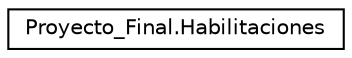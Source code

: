 digraph "Graphical Class Hierarchy"
{
 // INTERACTIVE_SVG=YES
 // LATEX_PDF_SIZE
  edge [fontname="Helvetica",fontsize="10",labelfontname="Helvetica",labelfontsize="10"];
  node [fontname="Helvetica",fontsize="10",shape=record];
  rankdir="LR";
  Node0 [label="Proyecto_Final.Habilitaciones",height=0.2,width=0.4,color="black", fillcolor="white", style="filled",URL="$classProyecto__Final_1_1Habilitaciones.html",tooltip="Esta clase representa las habilitaciones necesarias para la tenencia de productos."];
}
